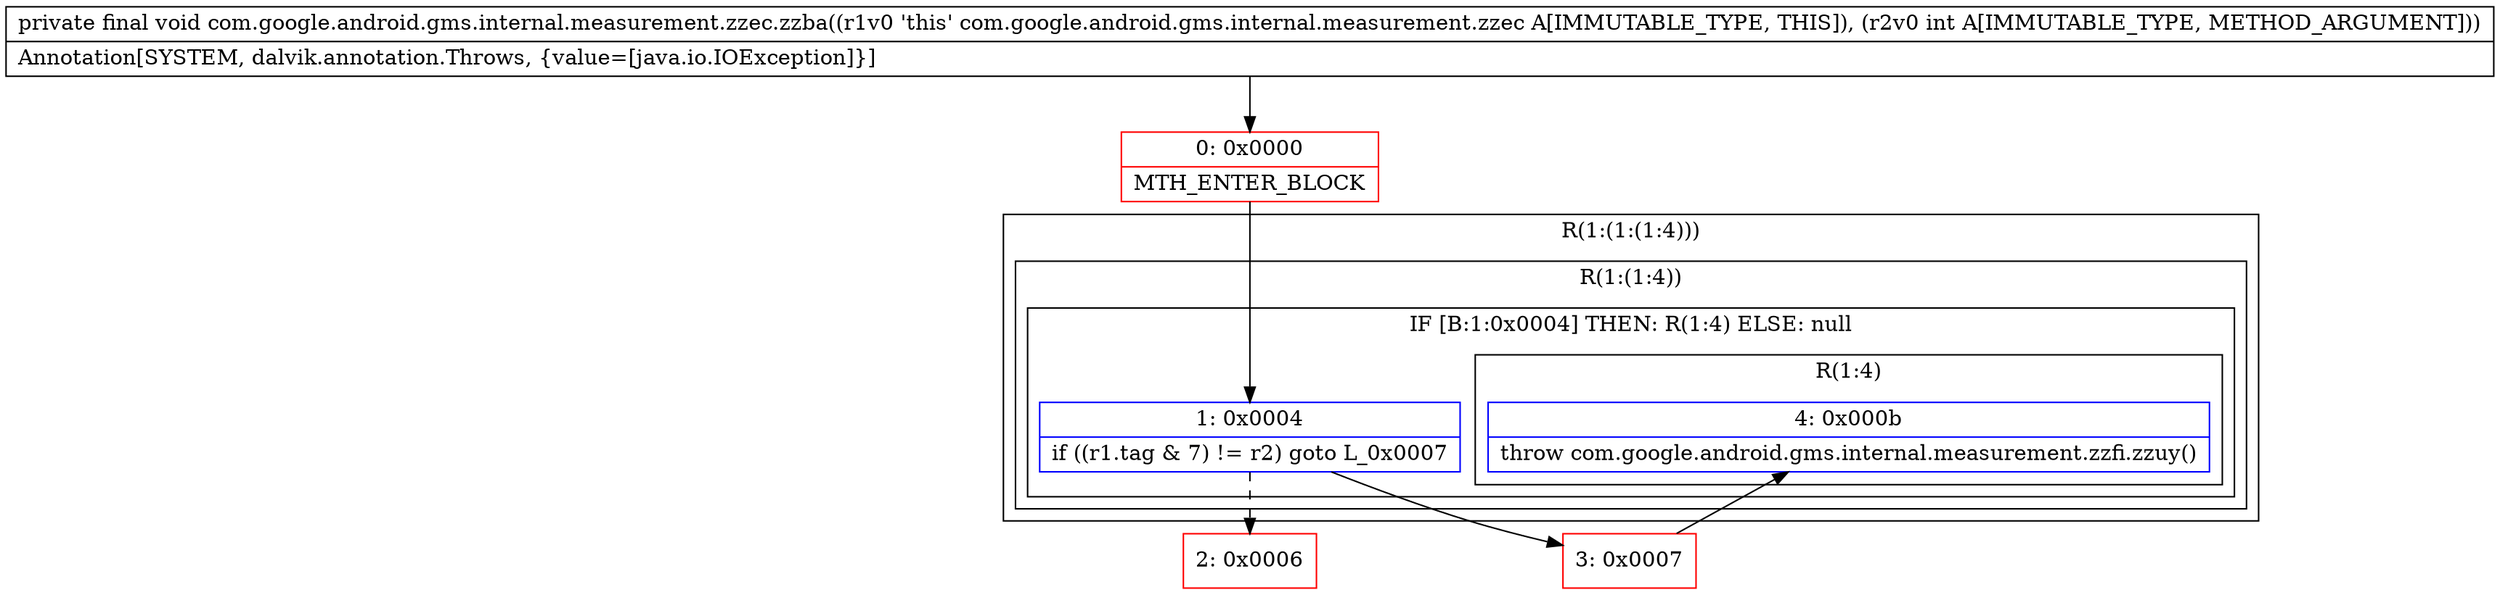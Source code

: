 digraph "CFG forcom.google.android.gms.internal.measurement.zzec.zzba(I)V" {
subgraph cluster_Region_1712202812 {
label = "R(1:(1:(1:4)))";
node [shape=record,color=blue];
subgraph cluster_Region_1024548359 {
label = "R(1:(1:4))";
node [shape=record,color=blue];
subgraph cluster_IfRegion_1286984403 {
label = "IF [B:1:0x0004] THEN: R(1:4) ELSE: null";
node [shape=record,color=blue];
Node_1 [shape=record,label="{1\:\ 0x0004|if ((r1.tag & 7) != r2) goto L_0x0007\l}"];
subgraph cluster_Region_804919746 {
label = "R(1:4)";
node [shape=record,color=blue];
Node_4 [shape=record,label="{4\:\ 0x000b|throw com.google.android.gms.internal.measurement.zzfi.zzuy()\l}"];
}
}
}
}
Node_0 [shape=record,color=red,label="{0\:\ 0x0000|MTH_ENTER_BLOCK\l}"];
Node_2 [shape=record,color=red,label="{2\:\ 0x0006}"];
Node_3 [shape=record,color=red,label="{3\:\ 0x0007}"];
MethodNode[shape=record,label="{private final void com.google.android.gms.internal.measurement.zzec.zzba((r1v0 'this' com.google.android.gms.internal.measurement.zzec A[IMMUTABLE_TYPE, THIS]), (r2v0 int A[IMMUTABLE_TYPE, METHOD_ARGUMENT]))  | Annotation[SYSTEM, dalvik.annotation.Throws, \{value=[java.io.IOException]\}]\l}"];
MethodNode -> Node_0;
Node_1 -> Node_2[style=dashed];
Node_1 -> Node_3;
Node_0 -> Node_1;
Node_3 -> Node_4;
}

